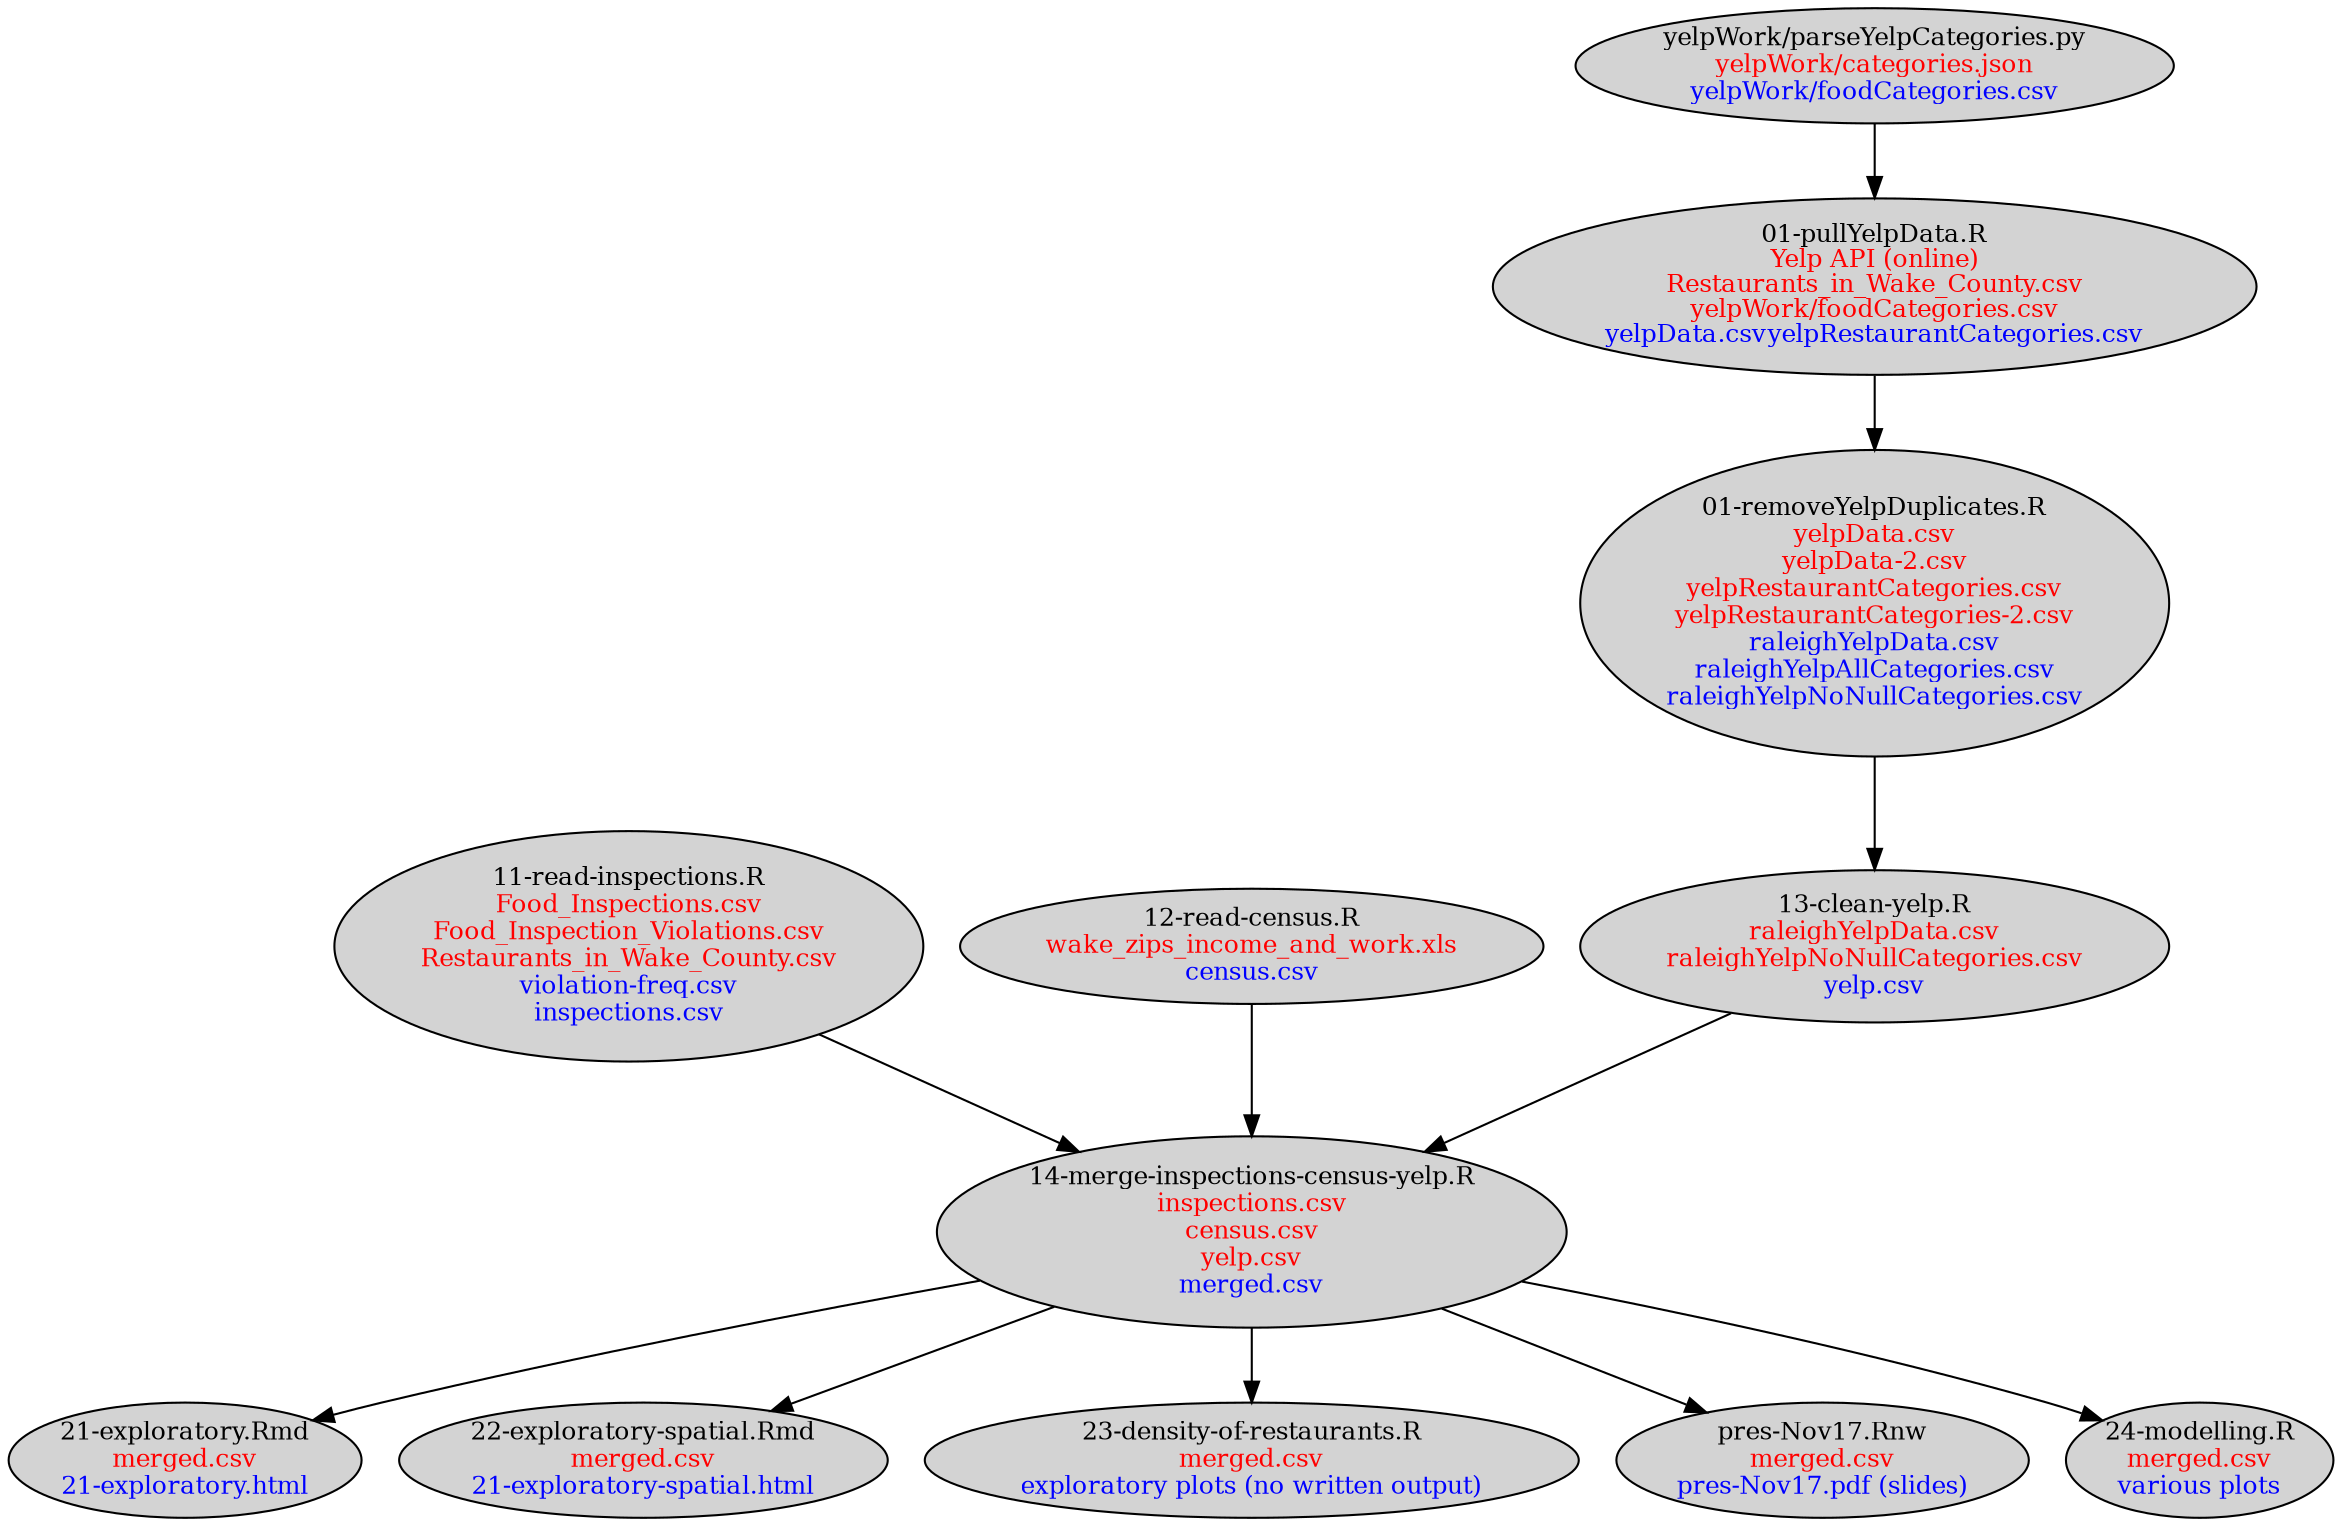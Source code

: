 // To generate graph as SVG:
// dot -Tsvg dep.dot > dep.svg
// From R, from within main project directory: system("dot -Tsvg raleigh/doc/workflow.dot > raleigh/doc/workflow.svg")
// Slightlier fancier version: system("unflatten -l 1 raleigh/doc/workflow.dot | dot -Tpng -o raleigh/doc/workflow.png")
// DiagrammeR::grViz("raleigh/doc/workflow.dot")
digraph Workflow {
  # Nodes. 
  
  {
  ratio = "compress"
  nodesep = 0.1
  
  # Nodes 
  node [margin=0 fontcolor=black fontsize=12 width=0.5 shape=ellipse style=filled] 
  
  readInspections [label=<11-read-inspections.R<br/>
<font color="red">Food_Inspections.csv</font><br/>
<font color="red">Food_Inspection_Violations.csv</font><br/>
<font color="red">Restaurants_in_Wake_County.csv</font><br/>
<font color="blue">violation-freq.csv</font><br/>
<font color="blue">inspections.csv</font>>]
  readCensus [label=<12-read-census.R<br/>
<font color="red">wake_zips_income_and_work.xls</font><br/>
<font color="blue">census.csv</font>>]
  yelpWork [label=<yelpWork/parseYelpCategories.py<br/>
<font color="red">yelpWork/categories.json</font><br/>
<font color="blue">yelpWork/foodCategories.csv</font>>]
  pullYelp [label=<01-pullYelpData.R<br/>
<font color="red">Yelp API (online)</font><br/>
<font color="red">Restaurants_in_Wake_County.csv</font><br/>
<font color="red">yelpWork/foodCategories.csv</font><br/>
<font color="blue">yelpData.csv</font>
<font color="blue">yelpRestaurantCategories.csv</font>
>]
  removeYelpDuplicates [label=<01-removeYelpDuplicates.R<br/>
<font color="red">yelpData.csv</font><br/>
<font color="red">yelpData-2.csv</font><br/>
<font color="red">yelpRestaurantCategories.csv</font><br/>
<font color="red">yelpRestaurantCategories-2.csv</font><br/>
<font color="blue">raleighYelpData.csv</font><br/>
<font color="blue">raleighYelpAllCategories.csv</font><br/>
<font color="blue">raleighYelpNoNullCategories.csv</font>
>]
  cleanYelp [label=<13-clean-yelp.R<br/>
<font color="red">raleighYelpData.csv</font><br/>
<font color="red">raleighYelpNoNullCategories.csv</font><br/>
<font color="blue">yelp.csv</font>>]
  mergeInspectionsCensusYelp [label=<14-merge-inspections-census-yelp.R<br/>
<font color="red">inspections.csv</font><br/>
<font color="red">census.csv</font><br/>
<font color="red">yelp.csv</font><br/>
<font color="blue">merged.csv</font>>]
  exploratory [label=<21-exploratory.Rmd<br/>
<font color="red">merged.csv</font><br/>
<font color="blue">21-exploratory.html</font>>]
  exploratorySpatial [label=<22-exploratory-spatial.Rmd<br/>
<font color="red">merged.csv</font><br/>
<font color="blue">21-exploratory-spatial.html</font>>]
  restaurantDensity [label=<23-density-of-restaurants.R<br/>
<font color="red">merged.csv</font><br/>
<font color="blue">exploratory plots (no written output)</font>>]
  presNov17 [label=<pres-Nov17.Rnw<br/>
<font color="red">merged.csv</font><br/>
<font color="blue">pres-Nov17.pdf (slides)</font>>]
  modelling [label=<24-modelling.R<br/>
<font color="red">merged.csv</font><br/>
<font color="blue">various plots</font>>]
  }
  
  # Edges. 
  
  yelpWork -> pullYelp
  pullYelp -> removeYelpDuplicates
  removeYelpDuplicates -> cleanYelp
  readInspections -> mergeInspectionsCensusYelp
  readCensus -> mergeInspectionsCensusYelp
  cleanYelp -> mergeInspectionsCensusYelp
  mergeInspectionsCensusYelp -> exploratory
  mergeInspectionsCensusYelp -> exploratorySpatial
  mergeInspectionsCensusYelp -> restaurantDensity
  mergeInspectionsCensusYelp -> presNov17
  mergeInspectionsCensusYelp -> modelling
  
}

